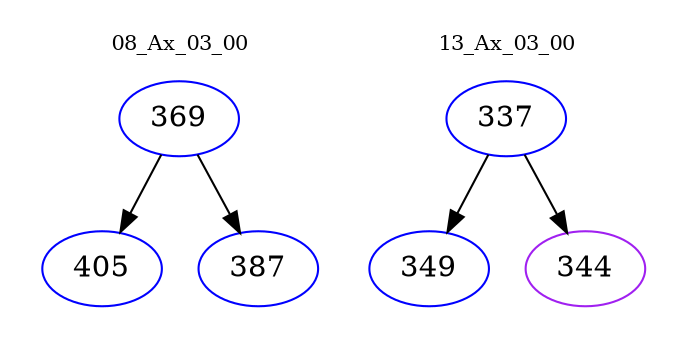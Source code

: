 digraph{
subgraph cluster_0 {
color = white
label = "08_Ax_03_00";
fontsize=10;
T0_369 [label="369", color="blue"]
T0_369 -> T0_405 [color="black"]
T0_405 [label="405", color="blue"]
T0_369 -> T0_387 [color="black"]
T0_387 [label="387", color="blue"]
}
subgraph cluster_1 {
color = white
label = "13_Ax_03_00";
fontsize=10;
T1_337 [label="337", color="blue"]
T1_337 -> T1_349 [color="black"]
T1_349 [label="349", color="blue"]
T1_337 -> T1_344 [color="black"]
T1_344 [label="344", color="purple"]
}
}
